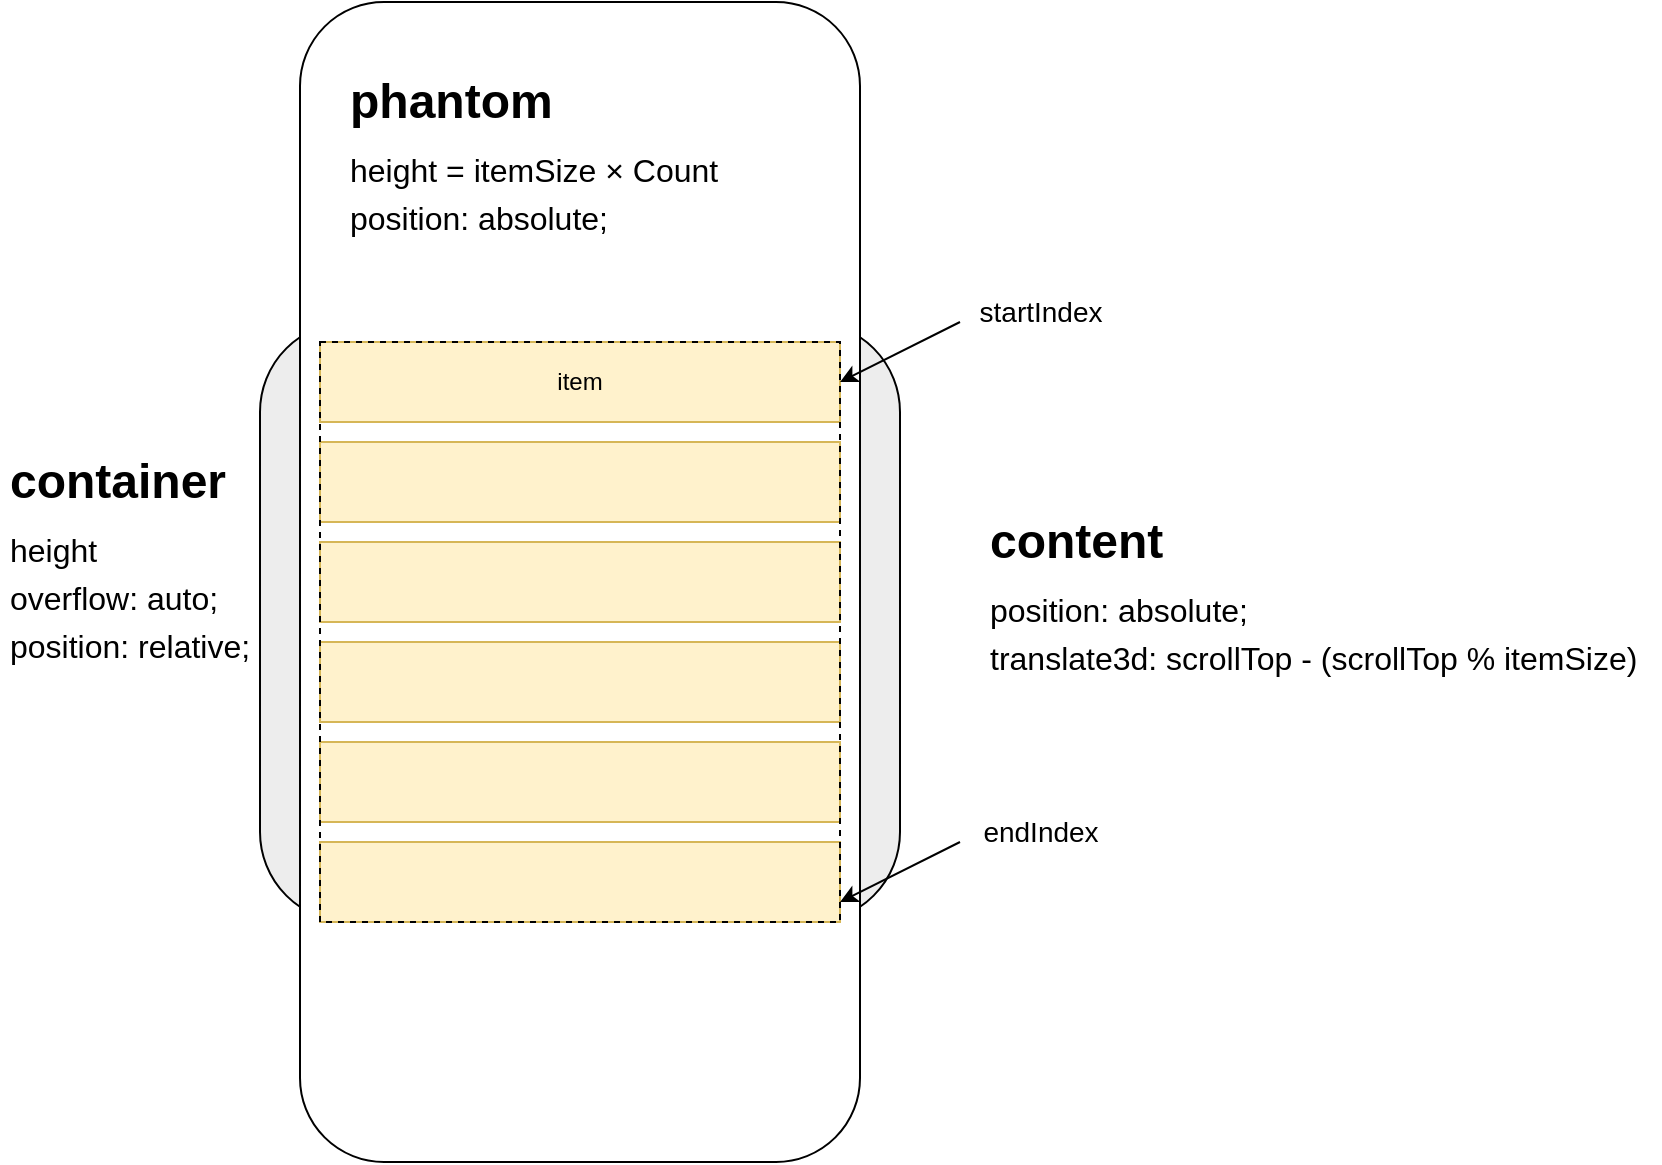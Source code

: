 <mxfile version="22.1.22" type="embed">
  <diagram id="jo-RsGGePWbggPdhVCvR" name="Page-1">
    <mxGraphModel dx="856" dy="1763" grid="1" gridSize="10" guides="1" tooltips="1" connect="1" arrows="1" fold="1" page="1" pageScale="1" pageWidth="850" pageHeight="1100" math="0" shadow="0">
      <root>
        <mxCell id="0" />
        <mxCell id="1" parent="0" />
        <mxCell id="2" value="" style="rounded=1;whiteSpace=wrap;html=1;glass=0;shadow=0;fillColor=#EDEDED;" parent="1" vertex="1">
          <mxGeometry x="230" y="130" width="320" height="300" as="geometry" />
        </mxCell>
        <mxCell id="4" value="&lt;h1&gt;container&lt;/h1&gt;&lt;p style=&quot;font-size: 16px; line-height: 50%;&quot;&gt;&lt;font style=&quot;font-size: 16px;&quot;&gt;height&lt;/font&gt;&lt;/p&gt;&lt;p style=&quot;font-size: 16px; line-height: 50%;&quot;&gt;&lt;font style=&quot;font-size: 16px;&quot;&gt;overflow: auto;&lt;/font&gt;&lt;/p&gt;&lt;p style=&quot;font-size: 16px; line-height: 50%;&quot;&gt;&lt;font style=&quot;font-size: 16px;&quot;&gt;position: relative;&lt;/font&gt;&lt;/p&gt;" style="text;html=1;strokeColor=none;fillColor=none;spacing=5;spacingTop=-20;whiteSpace=wrap;overflow=hidden;rounded=0;" parent="1" vertex="1">
          <mxGeometry x="100" y="190" width="190" height="120" as="geometry" />
        </mxCell>
        <mxCell id="5" value="" style="rounded=1;whiteSpace=wrap;html=1;" parent="1" vertex="1">
          <mxGeometry x="250" y="-30" width="280" height="580" as="geometry" />
        </mxCell>
        <mxCell id="8" value="item" style="rounded=0;whiteSpace=wrap;html=1;fillColor=#fff2cc;strokeColor=#d6b656;" parent="1" vertex="1">
          <mxGeometry x="260" y="140" width="260" height="40" as="geometry" />
        </mxCell>
        <mxCell id="9" value="" style="rounded=0;whiteSpace=wrap;html=1;fillColor=#fff2cc;strokeColor=#d6b656;" parent="1" vertex="1">
          <mxGeometry x="260" y="190" width="260" height="40" as="geometry" />
        </mxCell>
        <mxCell id="10" value="" style="rounded=0;whiteSpace=wrap;html=1;fillColor=#fff2cc;strokeColor=#d6b656;" parent="1" vertex="1">
          <mxGeometry x="260" y="240" width="260" height="40" as="geometry" />
        </mxCell>
        <mxCell id="11" value="" style="rounded=0;whiteSpace=wrap;html=1;fillColor=#fff2cc;strokeColor=#d6b656;" parent="1" vertex="1">
          <mxGeometry x="260" y="290" width="260" height="40" as="geometry" />
        </mxCell>
        <mxCell id="12" value="" style="rounded=0;whiteSpace=wrap;html=1;fillColor=#fff2cc;strokeColor=#d6b656;" parent="1" vertex="1">
          <mxGeometry x="260" y="340" width="260" height="40" as="geometry" />
        </mxCell>
        <mxCell id="13" value="" style="rounded=0;whiteSpace=wrap;html=1;fillColor=#fff2cc;strokeColor=#d6b656;" parent="1" vertex="1">
          <mxGeometry x="260" y="390" width="260" height="40" as="geometry" />
        </mxCell>
        <mxCell id="14" value="" style="endArrow=classic;html=1;rounded=0;entryX=1;entryY=0.5;entryDx=0;entryDy=0;" parent="1" target="8" edge="1">
          <mxGeometry width="50" height="50" relative="1" as="geometry">
            <mxPoint x="580" y="130" as="sourcePoint" />
            <mxPoint x="610" y="290" as="targetPoint" />
          </mxGeometry>
        </mxCell>
        <mxCell id="15" value="&lt;h1&gt;phantom&lt;br&gt;&lt;/h1&gt;&lt;p style=&quot;font-size: 16px; line-height: 50%;&quot;&gt;&lt;font style=&quot;font-size: 16px;&quot;&gt;height&amp;nbsp;&lt;/font&gt;&lt;span style=&quot;background-color: initial;&quot;&gt;= itemSize × Count&lt;/span&gt;&lt;/p&gt;&lt;p style=&quot;font-size: 16px; line-height: 50%;&quot;&gt;&lt;span style=&quot;background-color: initial;&quot;&gt;position: absolute;&lt;/span&gt;&lt;/p&gt;" style="text;html=1;strokeColor=none;fillColor=none;spacing=5;spacingTop=-20;whiteSpace=wrap;overflow=hidden;rounded=0;" parent="1" vertex="1">
          <mxGeometry x="270" width="230" height="100" as="geometry" />
        </mxCell>
        <mxCell id="16" value="&lt;font style=&quot;font-size: 14px;&quot;&gt;startIndex&lt;/font&gt;" style="text;html=1;align=center;verticalAlign=middle;resizable=0;points=[];autosize=1;strokeColor=none;fillColor=none;" parent="1" vertex="1">
          <mxGeometry x="580" y="110" width="80" height="30" as="geometry" />
        </mxCell>
        <mxCell id="17" value="" style="endArrow=classic;html=1;rounded=0;entryX=1;entryY=0.5;entryDx=0;entryDy=0;" parent="1" edge="1">
          <mxGeometry width="50" height="50" relative="1" as="geometry">
            <mxPoint x="580" y="390" as="sourcePoint" />
            <mxPoint x="520" y="420" as="targetPoint" />
          </mxGeometry>
        </mxCell>
        <mxCell id="18" value="&lt;span style=&quot;font-size: 14px;&quot;&gt;endIndex&lt;/span&gt;" style="text;html=1;align=center;verticalAlign=middle;resizable=0;points=[];autosize=1;strokeColor=none;fillColor=none;" parent="1" vertex="1">
          <mxGeometry x="580" y="370" width="80" height="30" as="geometry" />
        </mxCell>
        <mxCell id="19" value="" style="rounded=0;whiteSpace=wrap;html=1;fillColor=none;gradientColor=none;dashed=1;" vertex="1" parent="1">
          <mxGeometry x="260" y="140" width="260" height="290" as="geometry" />
        </mxCell>
        <mxCell id="20" value="&lt;h1&gt;content&lt;/h1&gt;&lt;p style=&quot;font-size: 16px; line-height: 50%;&quot;&gt;position: absolute;&lt;/p&gt;&lt;p style=&quot;font-size: 16px; line-height: 50%;&quot;&gt;translate3d: scrollTop - (scrollTop % itemSize)&lt;/p&gt;" style="text;html=1;strokeColor=none;fillColor=none;spacing=5;spacingTop=-20;whiteSpace=wrap;overflow=hidden;rounded=0;" vertex="1" parent="1">
          <mxGeometry x="590" y="220" width="340" height="100" as="geometry" />
        </mxCell>
      </root>
    </mxGraphModel>
  </diagram>
</mxfile>
